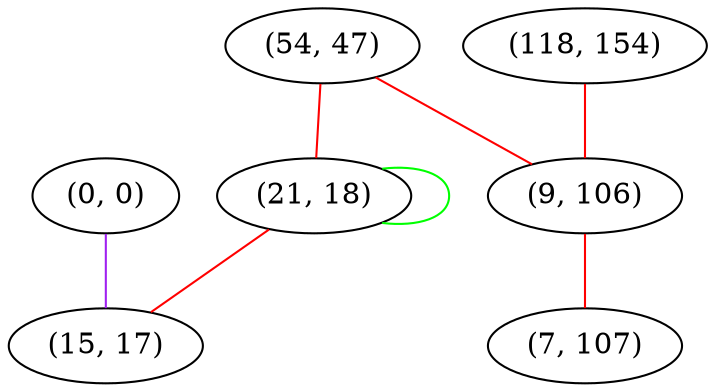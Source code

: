 graph "" {
"(0, 0)";
"(118, 154)";
"(54, 47)";
"(9, 106)";
"(7, 107)";
"(21, 18)";
"(15, 17)";
"(0, 0)" -- "(15, 17)"  [color=purple, key=0, weight=4];
"(118, 154)" -- "(9, 106)"  [color=red, key=0, weight=1];
"(54, 47)" -- "(9, 106)"  [color=red, key=0, weight=1];
"(54, 47)" -- "(21, 18)"  [color=red, key=0, weight=1];
"(9, 106)" -- "(7, 107)"  [color=red, key=0, weight=1];
"(21, 18)" -- "(21, 18)"  [color=green, key=0, weight=2];
"(21, 18)" -- "(15, 17)"  [color=red, key=0, weight=1];
}
